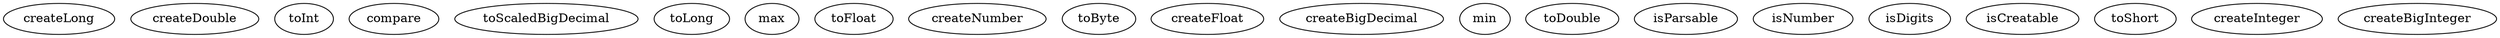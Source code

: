 digraph G {
createLong;
createDouble;
toInt;
compare;
toScaledBigDecimal;
toLong;
max;
toFloat;
createNumber;
toByte;
createFloat;
createBigDecimal;
min;
toDouble;
isParsable;
isNumber;
isDigits;
isCreatable;
toShort;
createInteger;
createBigInteger;
}